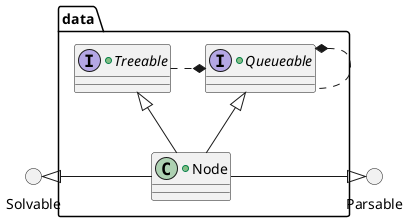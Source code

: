 @startuml

    () Solvable
    () Parsable

package data {

    +interface Queueable {
    }

    +interface Treeable {
    }

    +class Node {
    }
}

        Queueable   *..     Queueable
        Treeable    .*     Queueable
        Treeable    <|--   Node
        Queueable   <|--    Node
        Parsable    <|-    Node
        Node        -left-|>  Solvable

@enduml